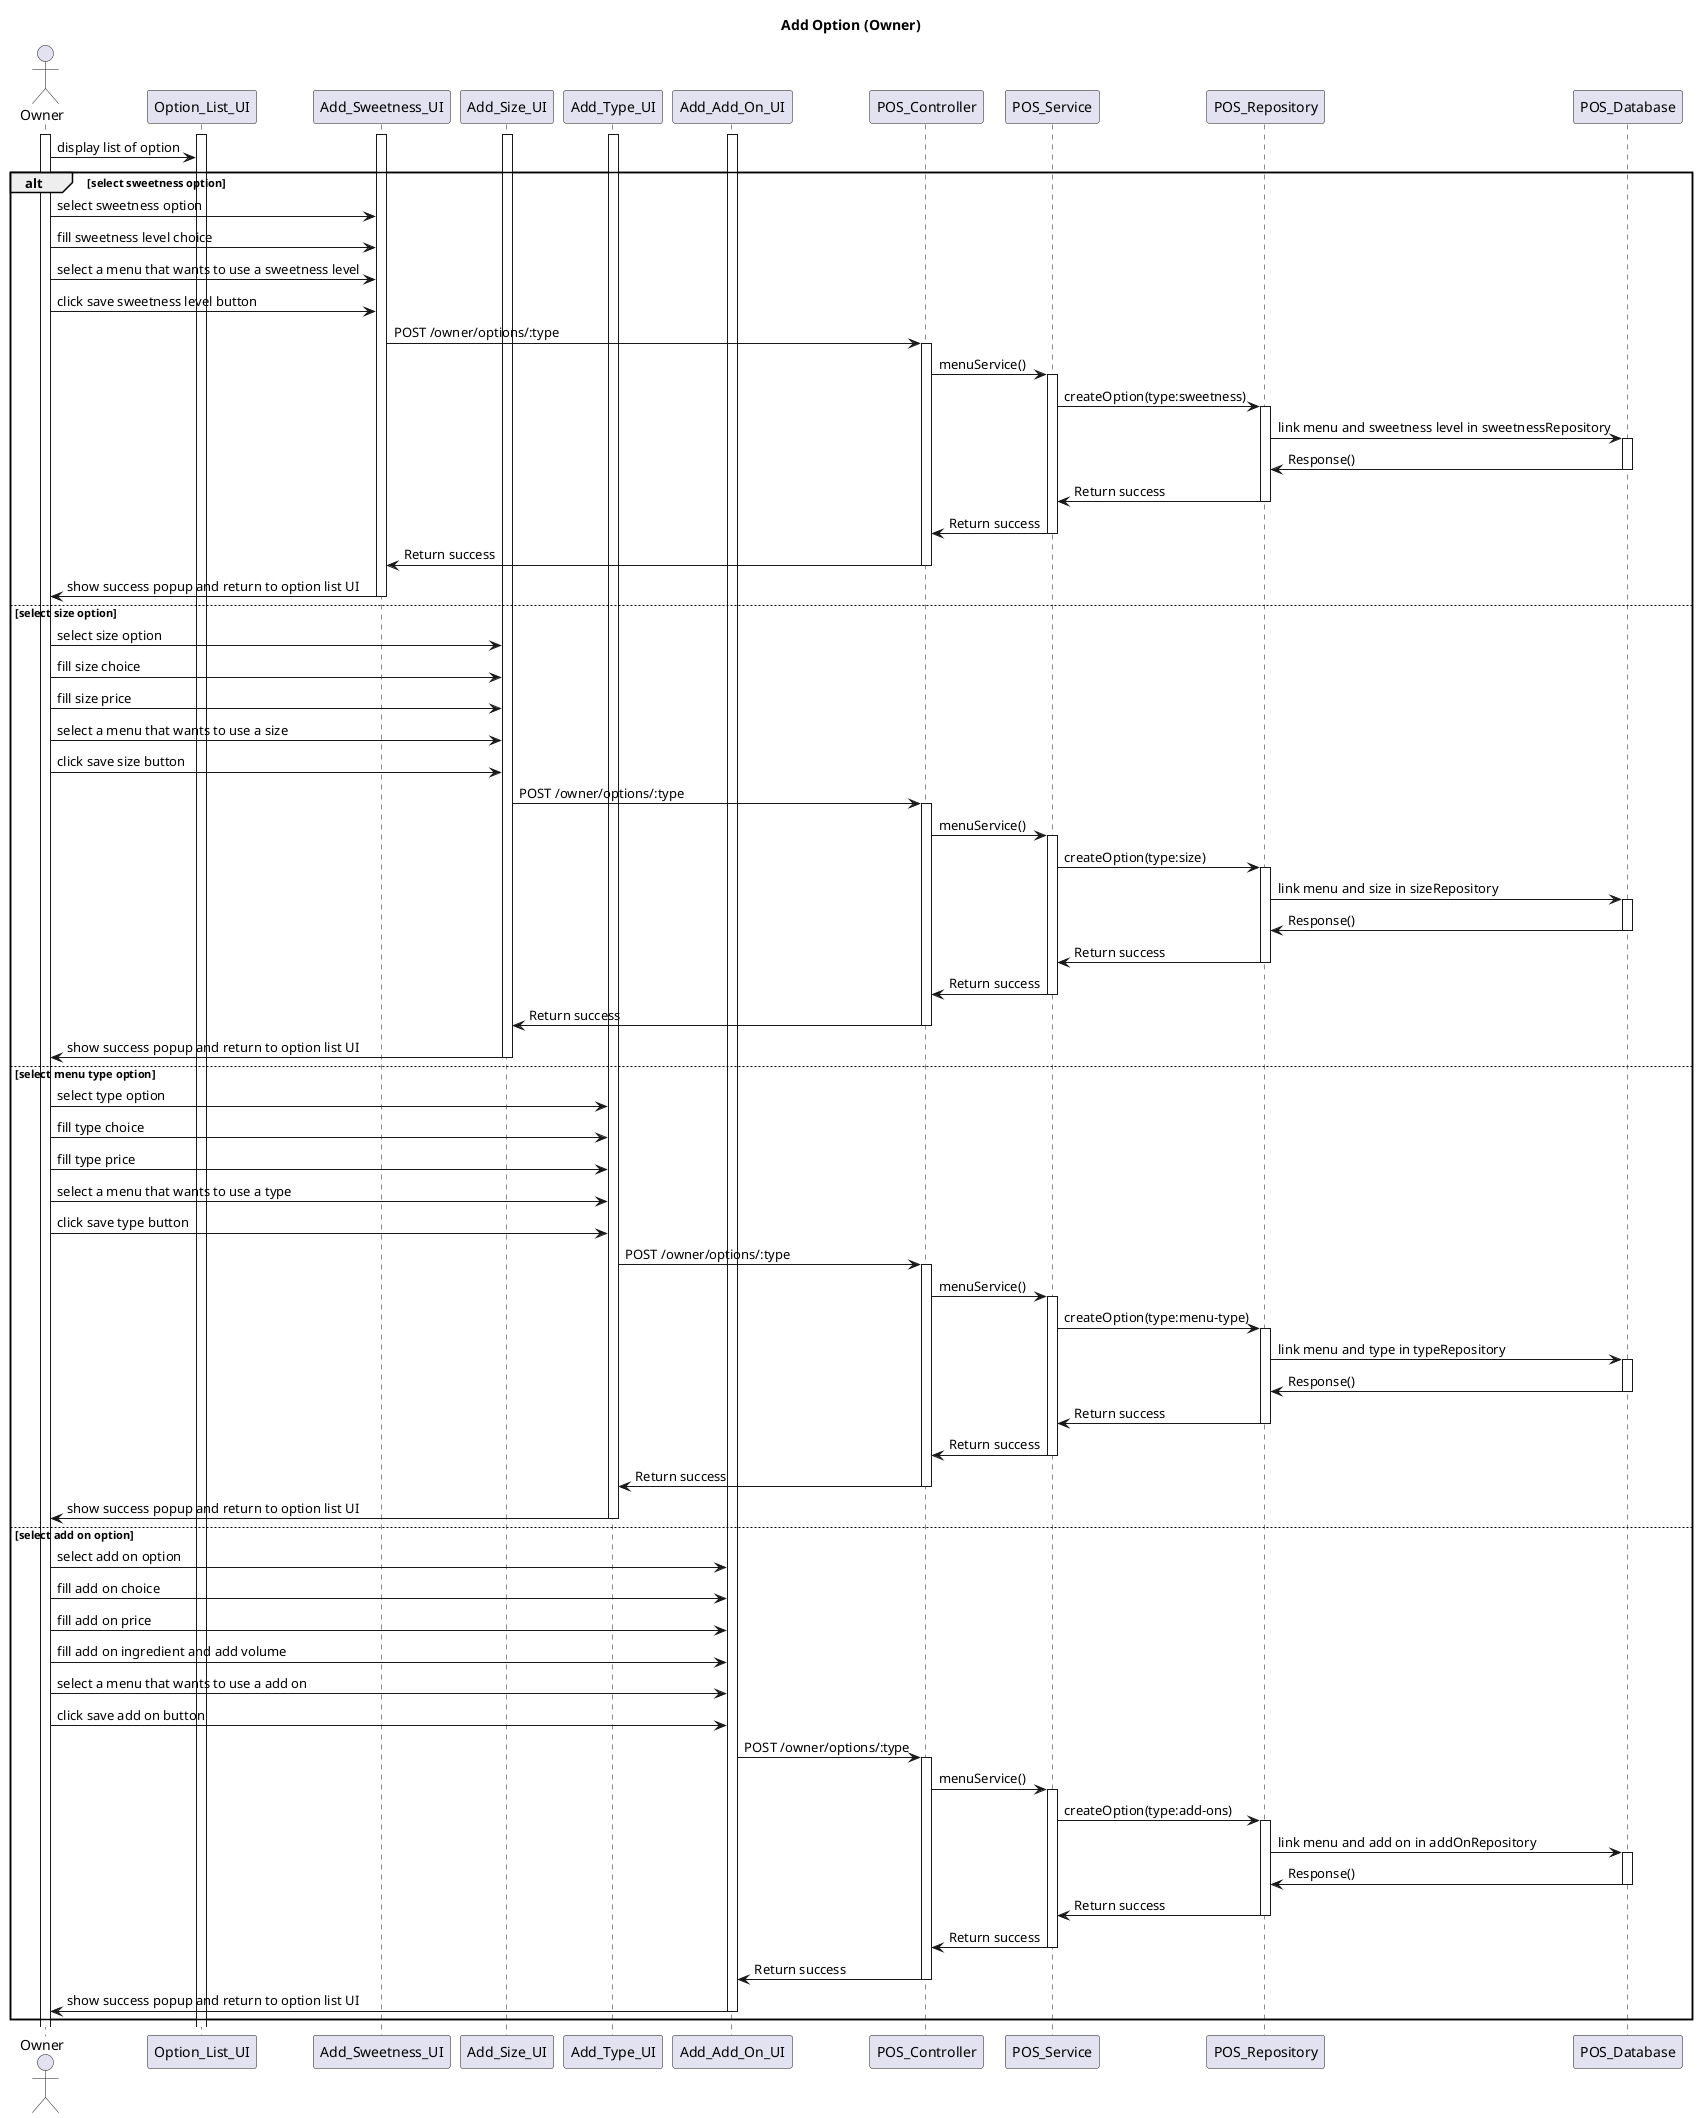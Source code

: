 @startuml addCOption
Title Add Option (Owner)
actor Owner

actor Owner
activate Owner
activate Option_List_UI
activate Add_Sweetness_UI
activate Add_Size_UI
activate Add_Type_UI
activate Add_Add_On_UI
Owner -> Option_List_UI : display list of option

alt select sweetness option

    Owner -> Add_Sweetness_UI : select sweetness option 
    Owner -> Add_Sweetness_UI : fill sweetness level choice
    Owner -> Add_Sweetness_UI : select a menu that wants to use a sweetness level  
    Owner -> Add_Sweetness_UI : click save sweetness level button

    Add_Sweetness_UI -> POS_Controller :  POST /owner/options/:type
    activate POS_Controller

    POS_Controller -> POS_Service : menuService()
    activate POS_Service

    POS_Service -> POS_Repository : createOption(type:sweetness)
    activate POS_Repository

    POS_Repository -> POS_Database : link menu and sweetness level in sweetnessRepository
    activate POS_Database

    POS_Database -> POS_Repository : Response()
    deactivate POS_Database

    POS_Repository -> POS_Service : Return success
    deactivate POS_Repository

    POS_Service -> POS_Controller : Return success
    deactivate POS_Service

    POS_Controller -> Add_Sweetness_UI : Return success
    deactivate POS_Controller

    Add_Sweetness_UI -> Owner : show success popup and return to option list UI
    deactivate Add_Sweetness_UI

else select size option
    Owner -> Add_Size_UI : select size option 
    Owner -> Add_Size_UI : fill size choice
    Owner -> Add_Size_UI : fill size price
    Owner -> Add_Size_UI : select a menu that wants to use a size   
    Owner -> Add_Size_UI : click save size button

    Add_Size_UI -> POS_Controller :  POST /owner/options/:type
    activate POS_Controller

    POS_Controller -> POS_Service : menuService()
    activate POS_Service

    POS_Service -> POS_Repository : createOption(type:size)
    activate POS_Repository

    POS_Repository -> POS_Database : link menu and size in sizeRepository
    activate POS_Database

    POS_Database -> POS_Repository : Response()
    deactivate POS_Database

    POS_Repository -> POS_Service : Return success
    deactivate POS_Repository

    POS_Service -> POS_Controller : Return success
    deactivate POS_Service

    POS_Controller -> Add_Size_UI : Return success
    deactivate POS_Controller

    Add_Size_UI -> Owner : show success popup and return to option list UI
    deactivate Add_Size_UI

else select menu type option
    Owner -> Add_Type_UI : select type option 
    Owner -> Add_Type_UI : fill type choice
    Owner -> Add_Type_UI : fill type price
    Owner -> Add_Type_UI : select a menu that wants to use a type   
    Owner -> Add_Type_UI : click save type button

    Add_Type_UI -> POS_Controller :  POST /owner/options/:type
    activate POS_Controller

    POS_Controller -> POS_Service : menuService()
    activate POS_Service

    POS_Service -> POS_Repository : createOption(type:menu-type)
    activate POS_Repository

    POS_Repository -> POS_Database : link menu and type in typeRepository
    activate POS_Database

    POS_Database -> POS_Repository : Response()
    deactivate POS_Database

    POS_Repository -> POS_Service : Return success
    deactivate POS_Repository

    POS_Service -> POS_Controller : Return success
    deactivate POS_Service

    POS_Controller -> Add_Type_UI : Return success
    deactivate POS_Controller

    Add_Type_UI -> Owner : show success popup and return to option list UI
    deactivate Add_Type_UI

else select add on option
    Owner -> Add_Add_On_UI : select add on option 
    Owner -> Add_Add_On_UI : fill add on choice
    Owner -> Add_Add_On_UI : fill add on price
    Owner -> Add_Add_On_UI : fill add on ingredient and add volume
    Owner -> Add_Add_On_UI : select a menu that wants to use a add on   
    Owner -> Add_Add_On_UI : click save add on button

    Add_Add_On_UI -> POS_Controller :  POST /owner/options/:type
    activate POS_Controller

    POS_Controller -> POS_Service : menuService()
    activate POS_Service

    POS_Service -> POS_Repository : createOption(type:add-ons)
    activate POS_Repository

    POS_Repository -> POS_Database : link menu and add on in addOnRepository
    activate POS_Database

    POS_Database -> POS_Repository : Response()
    deactivate POS_Database

    POS_Repository -> POS_Service : Return success
    deactivate POS_Repository

    POS_Service -> POS_Controller : Return success
    deactivate POS_Service

    POS_Controller -> Add_Add_On_UI : Return success
    deactivate POS_Controller

    Add_Add_On_UI -> Owner : show success popup and return to option list UI
    deactivate Add_Add_On_UI
end



